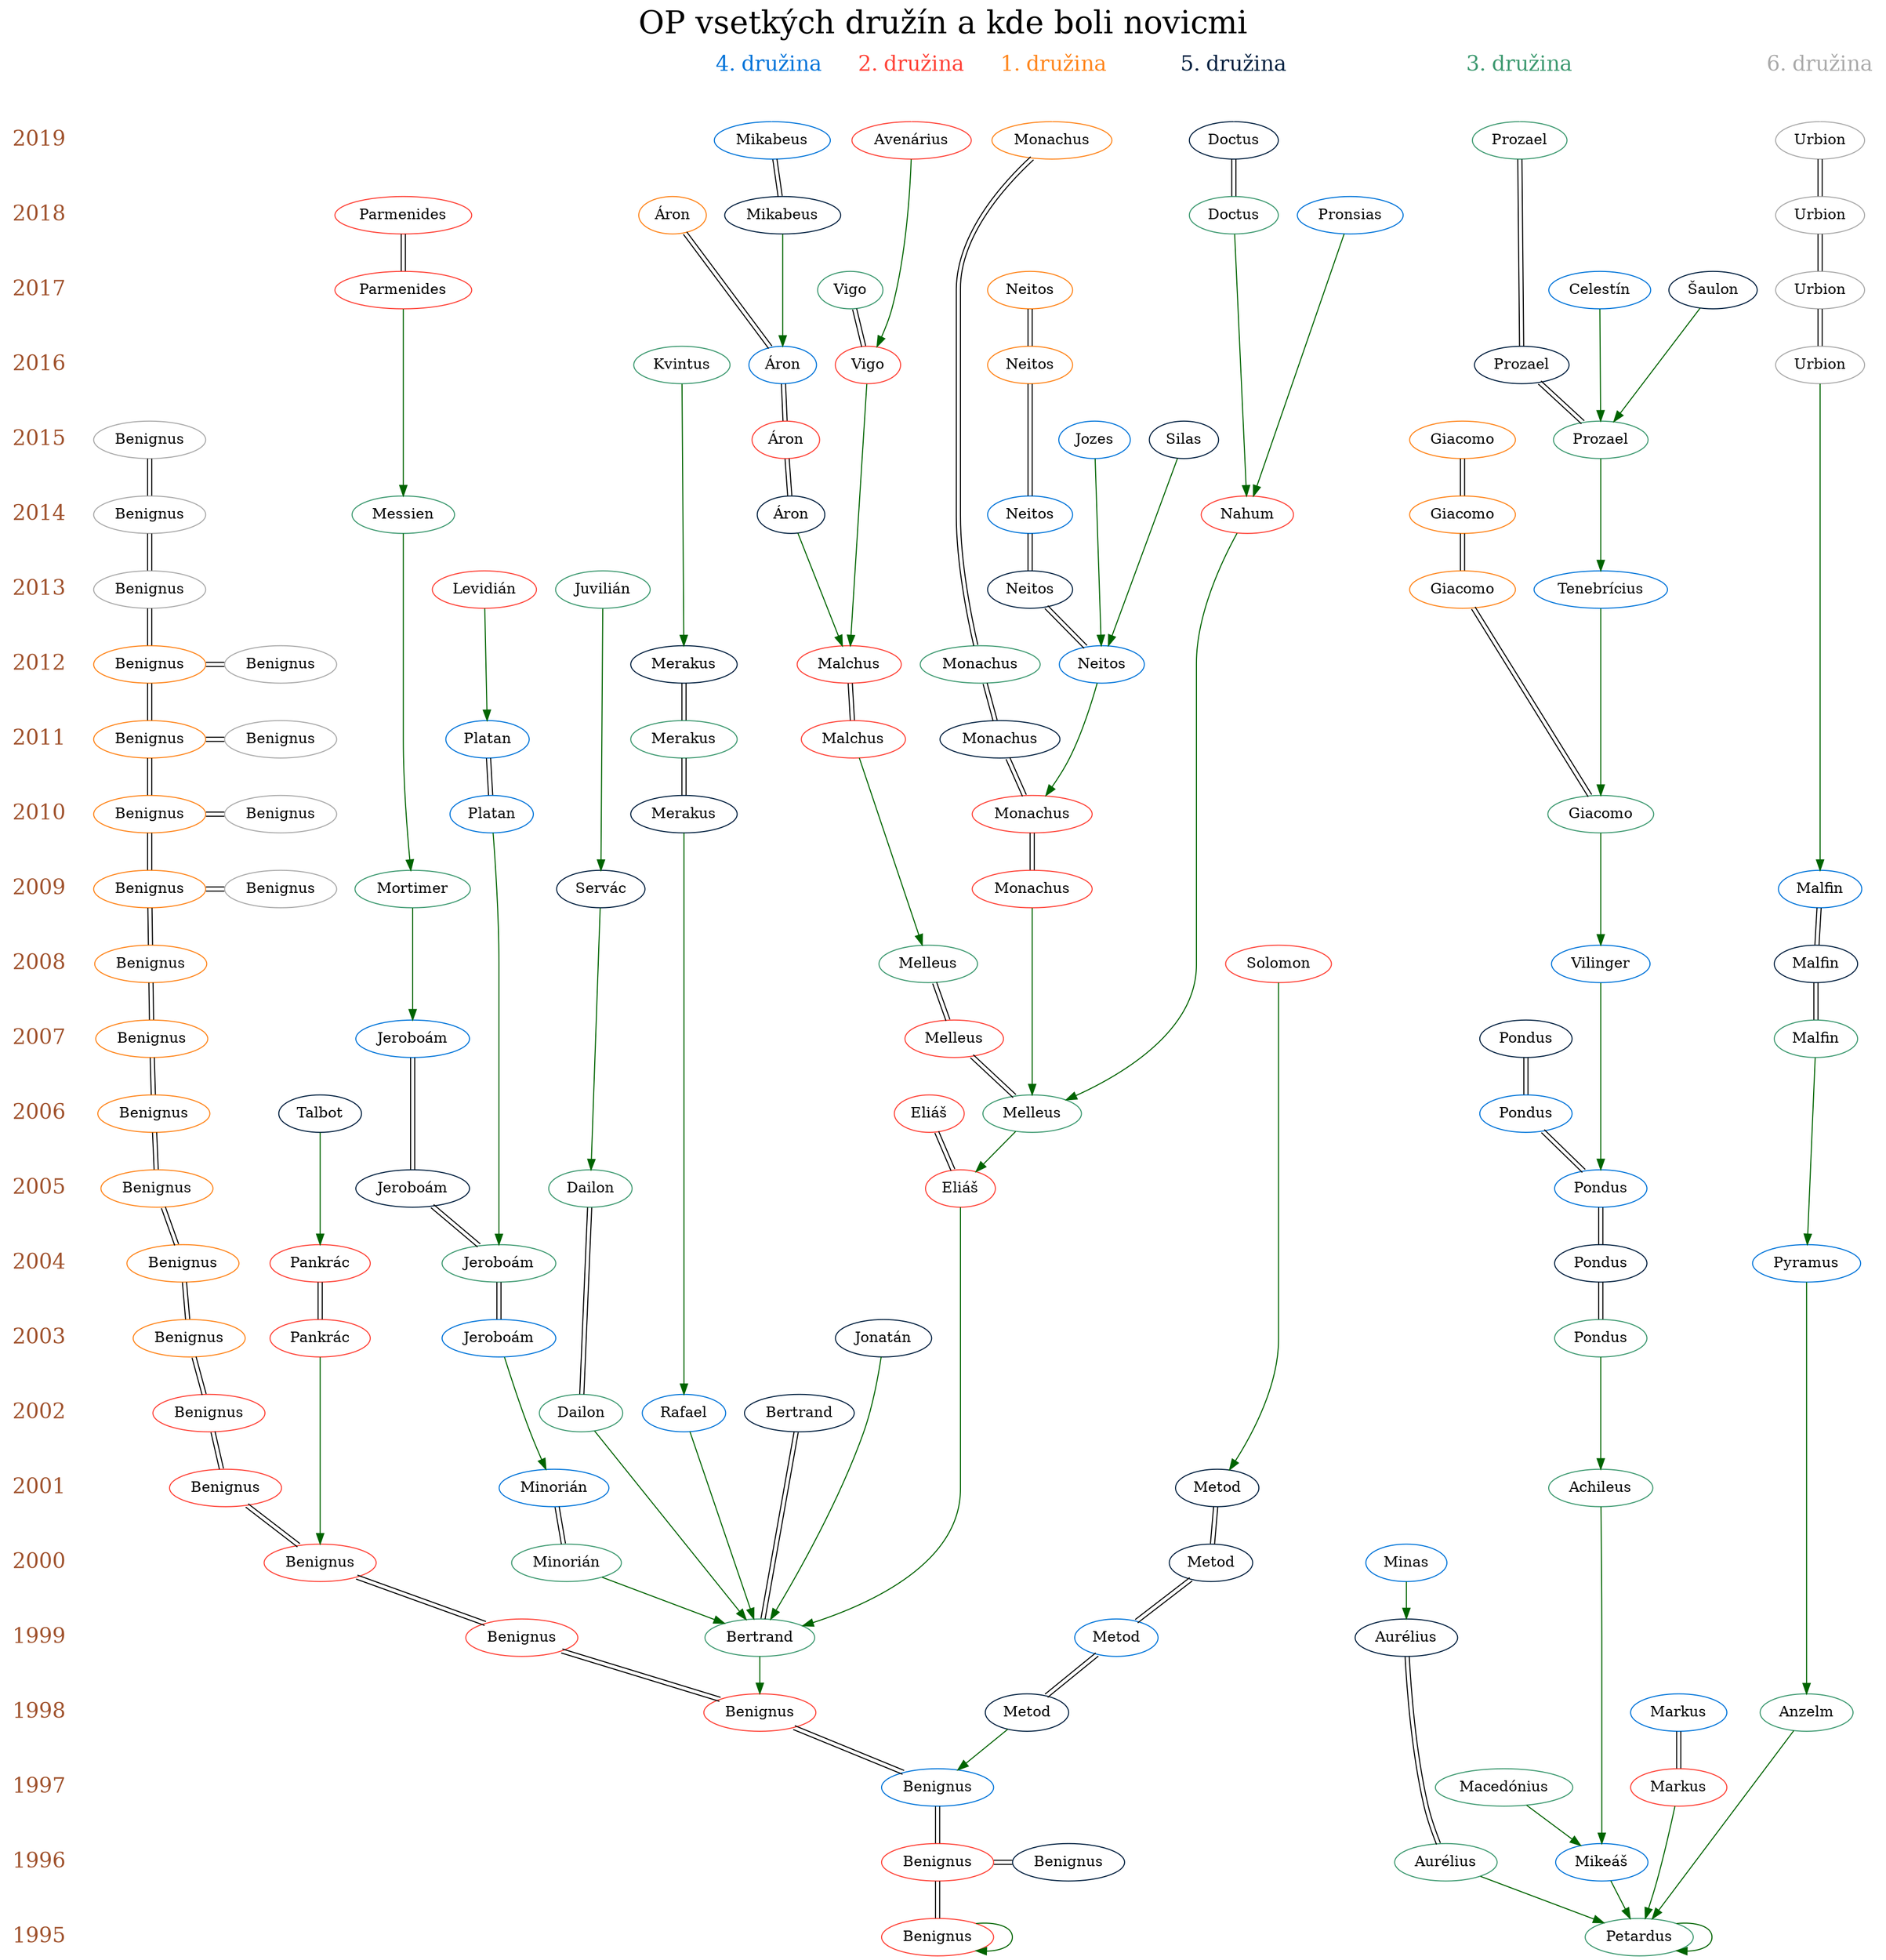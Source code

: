 digraph op_druziny_tree {
  labelloc=t;
  fontsize=30
  label="OP vsetkých družín a kde boli novicmi";
  rankdir=BT;
  newrank=true;
  edge [color="black:invis:black" arrowhead=none];
  n1995 [shape=plaintext fontcolor="sienna" fontsize=20 label="1995"];
  n1996 [shape=plaintext fontcolor="sienna" fontsize=20 label="1996"];
  n1997 [shape=plaintext fontcolor="sienna" fontsize=20 label="1997"];
  n1998 [shape=plaintext fontcolor="sienna" fontsize=20 label="1998"];
  n1999 [shape=plaintext fontcolor="sienna" fontsize=20 label="1999"];
  n2000 [shape=plaintext fontcolor="sienna" fontsize=20 label="2000"];
  n2001 [shape=plaintext fontcolor="sienna" fontsize=20 label="2001"];
  n2002 [shape=plaintext fontcolor="sienna" fontsize=20 label="2002"];
  n2003 [shape=plaintext fontcolor="sienna" fontsize=20 label="2003"];
  n2004 [shape=plaintext fontcolor="sienna" fontsize=20 label="2004"];
  n2005 [shape=plaintext fontcolor="sienna" fontsize=20 label="2005"];
  n2006 [shape=plaintext fontcolor="sienna" fontsize=20 label="2006"];
  n2007 [shape=plaintext fontcolor="sienna" fontsize=20 label="2007"];
  n2008 [shape=plaintext fontcolor="sienna" fontsize=20 label="2008"];
  n2009 [shape=plaintext fontcolor="sienna" fontsize=20 label="2009"];
  n2010 [shape=plaintext fontcolor="sienna" fontsize=20 label="2010"];
  n2011 [shape=plaintext fontcolor="sienna" fontsize=20 label="2011"];
  n2012 [shape=plaintext fontcolor="sienna" fontsize=20 label="2012"];
  n2013 [shape=plaintext fontcolor="sienna" fontsize=20 label="2013"];
  n2014 [shape=plaintext fontcolor="sienna" fontsize=20 label="2014"];
  n2015 [shape=plaintext fontcolor="sienna" fontsize=20 label="2015"];
  n2016 [shape=plaintext fontcolor="sienna" fontsize=20 label="2016"];
  n2017 [shape=plaintext fontcolor="sienna" fontsize=20 label="2017"];
  n2018 [shape=plaintext fontcolor="sienna" fontsize=20 label="2018"];
  n2019 [shape=plaintext fontcolor="sienna" fontsize=20 label="2019"];
  n1995 -> n1996 -> n1997 -> n1998 -> n1999 -> n2000 -> n2001 -> n2002 -> n2003 -> n2004 -> n2005 -> n2006 -> n2007 -> n2008 -> n2009 -> n2010 -> n2011 -> n2012 -> n2013 -> n2014 -> n2015 -> n2016 -> n2017 -> n2018 -> n2019 [color=white];
  n1995_1 [label="Benignus", color="#FF4136"];
  n1995_2 [label="Petardus", color="#3D9970"];
  n1996_1 [label="Benignus", color="#FF4136"];
  n1996_2 [label="Aurélius", color="#3D9970"];
  n1996_3 [label="Mikeáš", color="#0074D9"];
  n1996_4 [label="Benignus", color="#001F3F"];
  n1997_1 [label="Markus", color="#FF4136"];
  n1997_2 [label="Macedónius", color="#3D9970"];
  n1997_3 [label="Benignus", color="#0074D9"];
  n1998_1 [label="Benignus", color="#FF4136"];
  n1998_2 [label="Anzelm", color="#3D9970"];
  n1998_3 [label="Markus", color="#0074D9"];
  n1998_4 [label="Metod", color="#001F3F"];
  n1999_1 [label="Benignus", color="#FF4136"];
  n1999_2 [label="Bertrand", color="#3D9970"];
  n1999_3 [label="Metod", color="#0074D9"];
  n1999_4 [label="Aurélius", color="#001F3F"];
  n2000_1 [label="Benignus", color="#FF4136"];
  n2000_2 [label="Minorián", color="#3D9970"];
  n2000_3 [label="Minas", color="#0074D9"];
  n2000_4 [label="Metod", color="#001F3F"];
  n2001_1 [label="Benignus", color="#FF4136"];
  n2001_2 [label="Achileus", color="#3D9970"];
  n2001_3 [label="Minorián", color="#0074D9"];
  n2001_4 [label="Metod", color="#001F3F"];
  n2002_1 [label="Benignus", color="#FF4136"];
  n2002_2 [label="Dailon", color="#3D9970"];
  n2002_3 [label="Rafael", color="#0074D9"];
  n2002_4 [label="Bertrand", color="#001F3F"];
  n2003_1 [label="Benignus", color="#FF851B"];
  n2003_2 [label="Pankrác", color="#FF4136"];
  n2003_3 [label="Pondus", color="#3D9970"];
  n2003_4 [label="Jeroboám", color="#0074D9"];
  n2003_5 [label="Jonatán", color="#001F3F"];
  n2004_1 [label="Benignus", color="#FF851B"];
  n2004_2 [label="Pankrác", color="#FF4136"];
  n2004_3 [label="Jeroboám", color="#3D9970"];
  n2004_4 [label="Pyramus", color="#0074D9"];
  n2004_5 [label="Pondus", color="#001F3F"];
  n2005_1 [label="Benignus", color="#FF851B"];
  n2005_2 [label="Eliáš", color="#FF4136"];
  n2005_3 [label="Dailon", color="#3D9970"];
  n2005_4 [label="Pondus", color="#0074D9"];
  n2005_5 [label="Jeroboám", color="#001F3F"];
  n2006_1 [label="Benignus", color="#FF851B"];
  n2006_2 [label="Eliáš", color="#FF4136"];
  n2006_3 [label="Melleus", color="#3D9970"];
  n2006_4 [label="Pondus", color="#0074D9"];
  n2006_5 [label="Talbot", color="#001F3F"];
  n2007_1 [label="Benignus", color="#FF851B"];
  n2007_2 [label="Melleus", color="#FF4136"];
  n2007_3 [label="Malfin", color="#3D9970"];
  n2007_4 [label="Jeroboám", color="#0074D9"];
  n2007_5 [label="Pondus", color="#001F3F"];
  n2008_1 [label="Benignus", color="#FF851B"];
  n2008_2 [label="Solomon", color="#FF4136"];
  n2008_3 [label="Melleus", color="#3D9970"];
  n2008_4 [label="Vilinger", color="#0074D9"];
  n2008_5 [label="Malfin", color="#001F3F"];
  n2009_1 [label="Benignus", color="#FF851B"];
  n2009_2 [label="Monachus", color="#FF4136"];
  n2009_3 [label="Mortimer", color="#3D9970"];
  n2009_4 [label="Malfin", color="#0074D9"];
  n2009_5 [label="Servác", color="#001F3F"];
  n2009_6 [label="Benignus", color="#AAAAAA"];
  n2010_1 [label="Benignus", color="#FF851B"];
  n2010_2 [label="Monachus", color="#FF4136"];
  n2010_3 [label="Giacomo", color="#3D9970"];
  n2010_4 [label="Platan", color="#0074D9"];
  n2010_5 [label="Merakus", color="#001F3F"];
  n2010_6 [label="Benignus", color="#AAAAAA"];
  n2011_1 [label="Benignus", color="#FF851B"];
  n2011_2 [label="Malchus", color="#FF4136"];
  n2011_3 [label="Merakus", color="#3D9970"];
  n2011_4 [label="Platan", color="#0074D9"];
  n2011_5 [label="Monachus", color="#001F3F"];
  n2011_6 [label="Benignus", color="#AAAAAA"];
  n2012_1 [label="Benignus", color="#FF851B"];
  n2012_2 [label="Malchus", color="#FF4136"];
  n2012_3 [label="Monachus", color="#3D9970"];
  n2012_4 [label="Neitos", color="#0074D9"];
  n2012_5 [label="Merakus", color="#001F3F"];
  n2012_6 [label="Benignus", color="#AAAAAA"];
  n2013_1 [label="Giacomo", color="#FF851B"];
  n2013_2 [label="Levidián", color="#FF4136"];
  n2013_3 [label="Juvilián", color="#3D9970"];
  n2013_4 [label="Tenebrícius", color="#0074D9"];
  n2013_5 [label="Neitos", color="#001F3F"];
  n2013_6 [label="Benignus", color="#AAAAAA"];
  n2014_1 [label="Giacomo", color="#FF851B"];
  n2014_2 [label="Nahum", color="#FF4136"];
  n2014_3 [label="Messien", color="#3D9970"];
  n2014_4 [label="Neitos", color="#0074D9"];
  n2014_5 [label="Áron", color="#001F3F"];
  n2014_6 [label="Benignus", color="#AAAAAA"];
  n2015_1 [label="Giacomo", color="#FF851B"];
  n2015_2 [label="Áron", color="#FF4136"];
  n2015_3 [label="Prozael", color="#3D9970"];
  n2015_4 [label="Jozes", color="#0074D9"];
  n2015_5 [label="Silas", color="#001F3F"];
  n2015_6 [label="Benignus", color="#AAAAAA"];
  n2016_1 [label="Neitos", color="#FF851B"];
  n2016_2 [label="Vigo", color="#FF4136"];
  n2016_3 [label="Kvintus", color="#3D9970"];
  n2016_4 [label="Áron", color="#0074D9"];
  n2016_5 [label="Prozael", color="#001F3F"];
  n2016_6 [label="Urbion", color="#AAAAAA"];
  n2017_1 [label="Neitos", color="#FF851B"];
  n2017_2 [label="Parmenides", color="#FF4136"];
  n2017_3 [label="Vigo", color="#3D9970"];
  n2017_4 [label="Celestín", color="#0074D9"];
  n2017_5 [label="Šaulon", color="#001F3F"];
  n2017_6 [label="Urbion", color="#AAAAAA"];
  n2018_1 [label="Áron", color="#FF851B"];
  n2018_2 [label="Parmenides", color="#FF4136"];
  n2018_3 [label="Doctus", color="#3D9970"];
  n2018_4 [label="Pronsias", color="#0074D9"];
  n2018_5 [label="Mikabeus", color="#001F3F"];
  n2018_6 [label="Urbion", color="#AAAAAA"];
  n2019_1 [label="Monachus", color="#FF851B"];
  n2019_2 [label="Avenárius", color="#FF4136"];
  n2019_3 [label="Prozael", color="#3D9970"];
  n2019_4 [label="Mikabeus", color="#0074D9"];
  n2019_5 [label="Doctus", color="#001F3F"];
  n2019_6 [label="Urbion", color="#AAAAAA"];
  n1995_1 -> n1996_1 -> n1997_3 -> n1998_1 -> n1999_1 -> n2000_1 -> n2001_1 -> n2002_1 -> n2003_1 -> n2004_1 -> n2005_1 -> n2006_1 -> n2007_1 -> n2008_1 -> n2009_1 -> n2010_1 -> n2011_1 -> n2012_1 -> n2013_6 -> n2014_6 -> n2015_6;
  n1996_2 -> n1999_4;
  n1997_1 -> n1998_3;
  n1998_4 -> n1999_3 -> n2000_4 -> n2001_4;
  n1999_2 -> n2002_4;
  n2000_2 -> n2001_3;
  n2002_2 -> n2005_3;
  n2003_2 -> n2004_2;
  n2003_3 -> n2004_5 -> n2005_4 -> n2006_4 -> n2007_5;
  n2003_4 -> n2004_3 -> n2005_5 -> n2007_4;
  n2005_2 -> n2006_2;
  n2006_3 -> n2007_2 -> n2008_3;
  n2007_3 -> n2008_5 -> n2009_4;
  n2009_2 -> n2010_2 -> n2011_5 -> n2012_3 -> n2019_1;
  n2010_3 -> n2013_1 -> n2014_1 -> n2015_1;
  n2010_4 -> n2011_4;
  n2010_5 -> n2011_3 -> n2012_5;
  n2011_2 -> n2012_2;
  n2012_4 -> n2013_5 -> n2014_4 -> n2016_1 -> n2017_1;
  n2014_5 -> n2015_2 -> n2016_4 -> n2018_1;
  n2015_3 -> n2016_5 -> n2019_3;
  n2016_2 -> n2017_3;
  n2016_6 -> n2017_6 -> n2018_6 -> n2019_6;
  n2017_2 -> n2018_2;
  n2018_3 -> n2019_5;
  n2018_5 -> n2019_4;
  n1996_1 -> n1996_4;
  n2009_1 -> n2009_6;
  n2010_1 -> n2010_6;
  n2011_1 -> n2011_6;
  n2012_1 -> n2012_6;
  n1995_1 -> n1995_1 [color=darkgreen dir=back minlen=0];
  n1995_2 -> n1995_2 [color=darkgreen dir=back minlen=0];
  n1995_2 -> n1996_2 [color=darkgreen dir=back minlen=1];
  n1995_2 -> n1996_3 [color=darkgreen dir=back minlen=1];
  n1995_2 -> n1997_1 [color=darkgreen dir=back minlen=2];
  n1996_3 -> n1997_2 [color=darkgreen dir=back minlen=1];
  n1995_2 -> n1998_2 [color=darkgreen dir=back minlen=3];
  n1997_3 -> n1998_4 [color=darkgreen dir=back minlen=1];
  n1998_1 -> n1999_2 [color=darkgreen dir=back minlen=1];
  n1999_2 -> n2000_2 [color=darkgreen dir=back minlen=1];
  n1999_4 -> n2000_3 [color=darkgreen dir=back minlen=1];
  n1996_3 -> n2001_2 [color=darkgreen dir=back minlen=5];
  n1999_2 -> n2002_2 [color=darkgreen dir=back minlen=3];
  n1999_2 -> n2002_3 [color=darkgreen dir=back minlen=3];
  n2000_1 -> n2003_2 [color=darkgreen dir=back minlen=3];
  n2001_2 -> n2003_3 [color=darkgreen dir=back minlen=2];
  n2001_3 -> n2003_4 [color=darkgreen dir=back minlen=2];
  n1999_2 -> n2003_5 [color=darkgreen dir=back minlen=4];
  n1998_2 -> n2004_4 [color=darkgreen dir=back minlen=6];
  n1999_2 -> n2005_2 [color=darkgreen dir=back minlen=6];
  n2005_2 -> n2006_3 [color=darkgreen dir=back minlen=1];
  n2004_2 -> n2006_5 [color=darkgreen dir=back minlen=2];
  n2004_4 -> n2007_3 [color=darkgreen dir=back minlen=3];
  n2001_4 -> n2008_2 [color=darkgreen dir=back minlen=7];
  n2005_4 -> n2008_4 [color=darkgreen dir=back minlen=3];
  n2006_3 -> n2009_2 [color=darkgreen dir=back minlen=3];
  n2007_4 -> n2009_3 [color=darkgreen dir=back minlen=2];
  n2005_3 -> n2009_5 [color=darkgreen dir=back minlen=4];
  n2008_4 -> n2010_3 [color=darkgreen dir=back minlen=2];
  n2004_3 -> n2010_4 [color=darkgreen dir=back minlen=6];
  n2002_3 -> n2010_5 [color=darkgreen dir=back minlen=8];
  n2008_3 -> n2011_2 [color=darkgreen dir=back minlen=3];
  n2010_2 -> n2012_4 [color=darkgreen dir=back minlen=2];
  n2011_4 -> n2013_2 [color=darkgreen dir=back minlen=2];
  n2009_5 -> n2013_3 [color=darkgreen dir=back minlen=4];
  n2010_3 -> n2013_4 [color=darkgreen dir=back minlen=3];
  n2006_3 -> n2014_2 [color=darkgreen dir=back minlen=8];
  n2009_3 -> n2014_3 [color=darkgreen dir=back minlen=5];
  n2012_2 -> n2014_5 [color=darkgreen dir=back minlen=2];
  n2013_4 -> n2015_3 [color=darkgreen dir=back minlen=2];
  n2012_4 -> n2015_4 [color=darkgreen dir=back minlen=3];
  n2012_4 -> n2015_5 [color=darkgreen dir=back minlen=3];
  n2012_2 -> n2016_2 [color=darkgreen dir=back minlen=4];
  n2012_5 -> n2016_3 [color=darkgreen dir=back minlen=4];
  n2009_4 -> n2016_6 [color=darkgreen dir=back minlen=7];
  n2014_3 -> n2017_2 [color=darkgreen dir=back minlen=3];
  n2015_3 -> n2017_4 [color=darkgreen dir=back minlen=2];
  n2015_3 -> n2017_5 [color=darkgreen dir=back minlen=2];
  n2014_2 -> n2018_3 [color=darkgreen dir=back minlen=4];
  n2014_2 -> n2018_4 [color=darkgreen dir=back minlen=4];
  n2016_4 -> n2018_5 [color=darkgreen dir=back minlen=2];
  n2016_2 -> n2019_2 [color=darkgreen dir=back minlen=3];
  n1 [shape=plaintext fontcolor="#FF851B" fontsize=20 label="1. družina"];
  n2 [shape=plaintext fontcolor="#FF4136" fontsize=20 label="2. družina"];
  n3 [shape=plaintext fontcolor="#3D9970" fontsize=20 label="3. družina"];
  n4 [shape=plaintext fontcolor="#0074D9" fontsize=20 label="4. družina"];
  n5 [shape=plaintext fontcolor="#001F3F" fontsize=20 label="5. družina"];
  n6 [shape=plaintext fontcolor="#AAAAAA" fontsize=20 label="6. družina"];
  n2019_1 -> n1 [color=white];
  n2019_2 -> n2 [color=white];
  n2019_3 -> n3 [color=white];
  n2019_4 -> n4 [color=white];
  n2019_5 -> n5 [color=white];
  n2019_6 -> n6 [color=white];
  {rank=same n1995 n1995_1 n1995_2}
  {rank=same n1996 n1996_1 n1996_2 n1996_3 n1996_4}
  {rank=same n1997 n1997_1 n1997_2 n1997_3}
  {rank=same n1998 n1998_1 n1998_2 n1998_3 n1998_4}
  {rank=same n1999 n1999_1 n1999_2 n1999_3 n1999_4}
  {rank=same n2000 n2000_1 n2000_2 n2000_3 n2000_4}
  {rank=same n2001 n2001_1 n2001_2 n2001_3 n2001_4}
  {rank=same n2002 n2002_1 n2002_2 n2002_3 n2002_4}
  {rank=same n2003 n2003_1 n2003_2 n2003_3 n2003_4 n2003_5}
  {rank=same n2004 n2004_1 n2004_2 n2004_3 n2004_4 n2004_5}
  {rank=same n2005 n2005_1 n2005_2 n2005_3 n2005_4 n2005_5}
  {rank=same n2006 n2006_1 n2006_2 n2006_3 n2006_4 n2006_5}
  {rank=same n2007 n2007_1 n2007_2 n2007_3 n2007_4 n2007_5}
  {rank=same n2008 n2008_1 n2008_2 n2008_3 n2008_4 n2008_5}
  {rank=same n2009 n2009_1 n2009_2 n2009_3 n2009_4 n2009_5 n2009_6}
  {rank=same n2010 n2010_1 n2010_2 n2010_3 n2010_4 n2010_5 n2010_6}
  {rank=same n2011 n2011_1 n2011_2 n2011_3 n2011_4 n2011_5 n2011_6}
  {rank=same n2012 n2012_1 n2012_2 n2012_3 n2012_4 n2012_5 n2012_6}
  {rank=same n2013 n2013_1 n2013_2 n2013_3 n2013_4 n2013_5 n2013_6}
  {rank=same n2014 n2014_1 n2014_2 n2014_3 n2014_4 n2014_5 n2014_6}
  {rank=same n2015 n2015_1 n2015_2 n2015_3 n2015_4 n2015_5 n2015_6}
  {rank=same n2016 n2016_1 n2016_2 n2016_3 n2016_4 n2016_5 n2016_6}
  {rank=same n2017 n2017_1 n2017_2 n2017_3 n2017_4 n2017_5 n2017_6}
  {rank=same n2018 n2018_1 n2018_2 n2018_3 n2018_4 n2018_5 n2018_6}
  {rank=same n2019 n2019_1 n2019_2 n2019_3 n2019_4 n2019_5 n2019_6}
  {rank = max; n1 n2 n3 n4 n5 n6}
  {rank = min; n1995_1 n1995_2}
}